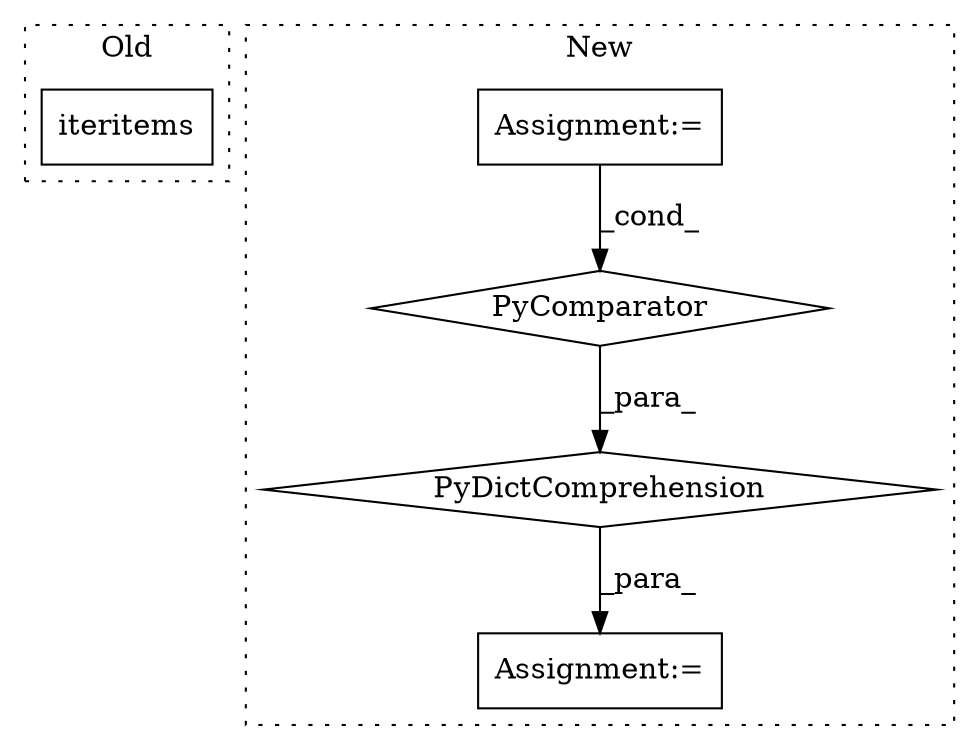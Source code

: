 digraph G {
subgraph cluster0 {
1 [label="iteritems" a="32" s="5283" l="11" shape="box"];
label = "Old";
style="dotted";
}
subgraph cluster1 {
2 [label="PyDictComprehension" a="110" s="4793" l="124" shape="diamond"];
3 [label="PyComparator" a="113" s="4876" l="33" shape="diamond"];
4 [label="Assignment:=" a="7" s="4781" l="12" shape="box"];
5 [label="Assignment:=" a="7" s="4876" l="33" shape="box"];
label = "New";
style="dotted";
}
2 -> 4 [label="_para_"];
3 -> 2 [label="_para_"];
5 -> 3 [label="_cond_"];
}